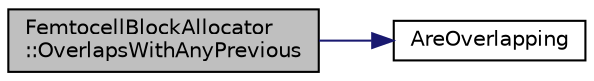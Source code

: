 digraph "FemtocellBlockAllocator::OverlapsWithAnyPrevious"
{
  edge [fontname="Helvetica",fontsize="10",labelfontname="Helvetica",labelfontsize="10"];
  node [fontname="Helvetica",fontsize="10",shape=record];
  rankdir="LR";
  Node1 [label="FemtocellBlockAllocator\l::OverlapsWithAnyPrevious",height=0.2,width=0.4,color="black", fillcolor="grey75", style="filled", fontcolor="black"];
  Node1 -> Node2 [color="midnightblue",fontsize="10",style="solid"];
  Node2 [label="AreOverlapping",height=0.2,width=0.4,color="black", fillcolor="white", style="filled",URL="$da/d10/lena-dual-stripe_8cc.html#a1afb216dd9cb3e096360a211c59259dd"];
}
